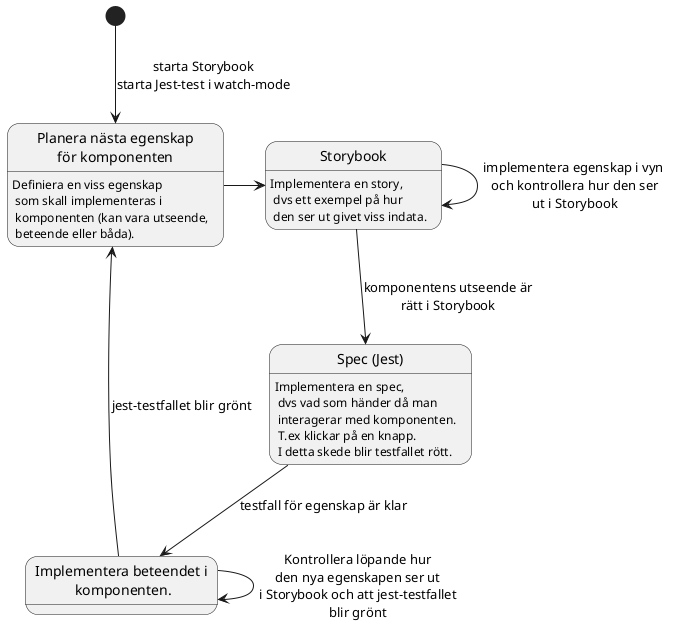 @startuml

state plannextfeatureincomponent as "Planera nästa egenskap\nför komponenten": Definiera en viss egenskap\n som skall implementeras i\n komponenten (kan vara utseende,\n beteende eller båda).
state storybook as "Storybook": Implementera en story,\n dvs ett exempel på hur\n den ser ut givet viss indata.
state jest as "Spec (Jest)" : Implementera en spec,\n dvs vad som händer då man\n interagerar med komponenten.\n T.ex klickar på en knapp.\n I detta skede blir testfallet rött.
state implementcomponent as "Implementera beteendet i\n komponenten."

[*] --> plannextfeatureincomponent: starta Storybook\nstarta Jest-test i watch-mode
plannextfeatureincomponent -right-> storybook
storybook -> storybook: implementera egenskap i vyn\n och kontrollera hur den ser\n ut i Storybook
storybook -down-> jest: komponentens utseende är\nrätt i Storybook
jest -down-> implementcomponent: testfall för egenskap är klar
implementcomponent -right-> implementcomponent:  Kontrollera löpande hur\nden nya egenskapen ser ut\ni Storybook och att jest-testfallet\nblir grönt
implementcomponent -up-> plannextfeatureincomponent: jest-testfallet blir grönt

@enduml
